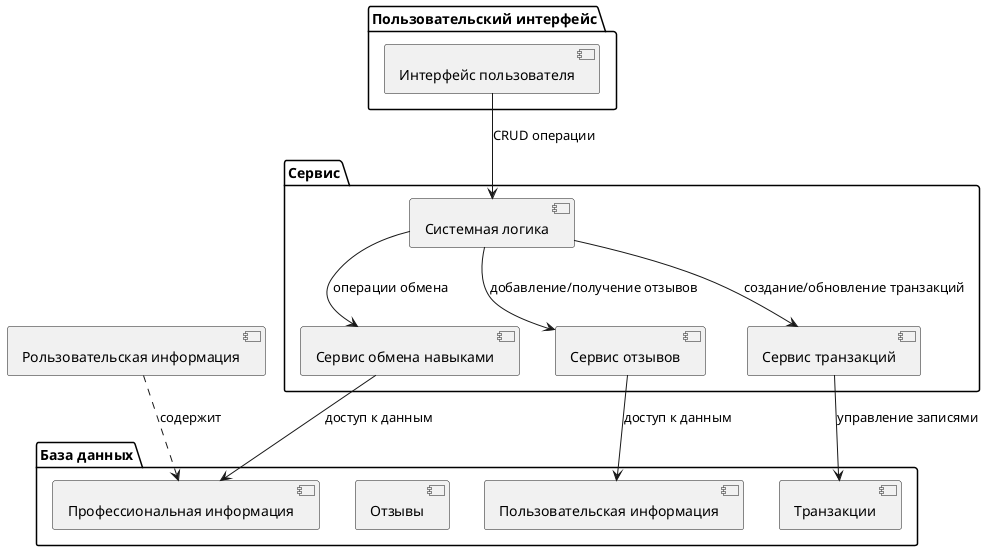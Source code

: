 @startuml
package "Пользовательский интерфейс" {
    [Интерфейс пользователя]
}

package "Сервис" {
    [Системная логика]
    [Сервис обмена навыками]
    [Сервис отзывов]
    [Сервис транзакций]
}

package "База данных" {
    [Пользовательская информация]
    [Профессиональная информация]
    [Отзывы]
    [Транзакции]
}

[Интерфейс пользователя] --> [Системная логика] : CRUD операции
[Системная логика] --> [Сервис обмена навыками] : операции обмена
[Системная логика] --> [Сервис отзывов] : добавление/получение отзывов
[Системная логика] --> [Сервис транзакций] : создание/обновление транзакций
[Сервис обмена навыками] --> [Профессиональная информация] : доступ к данным
[Сервис отзывов] --> [Пользовательская информация] : доступ к данным
[Сервис транзакций] --> [Транзакции] : управление записями

[Pользовательская информация] .down.> [Профессиональная информация] : содержит

@enduml
